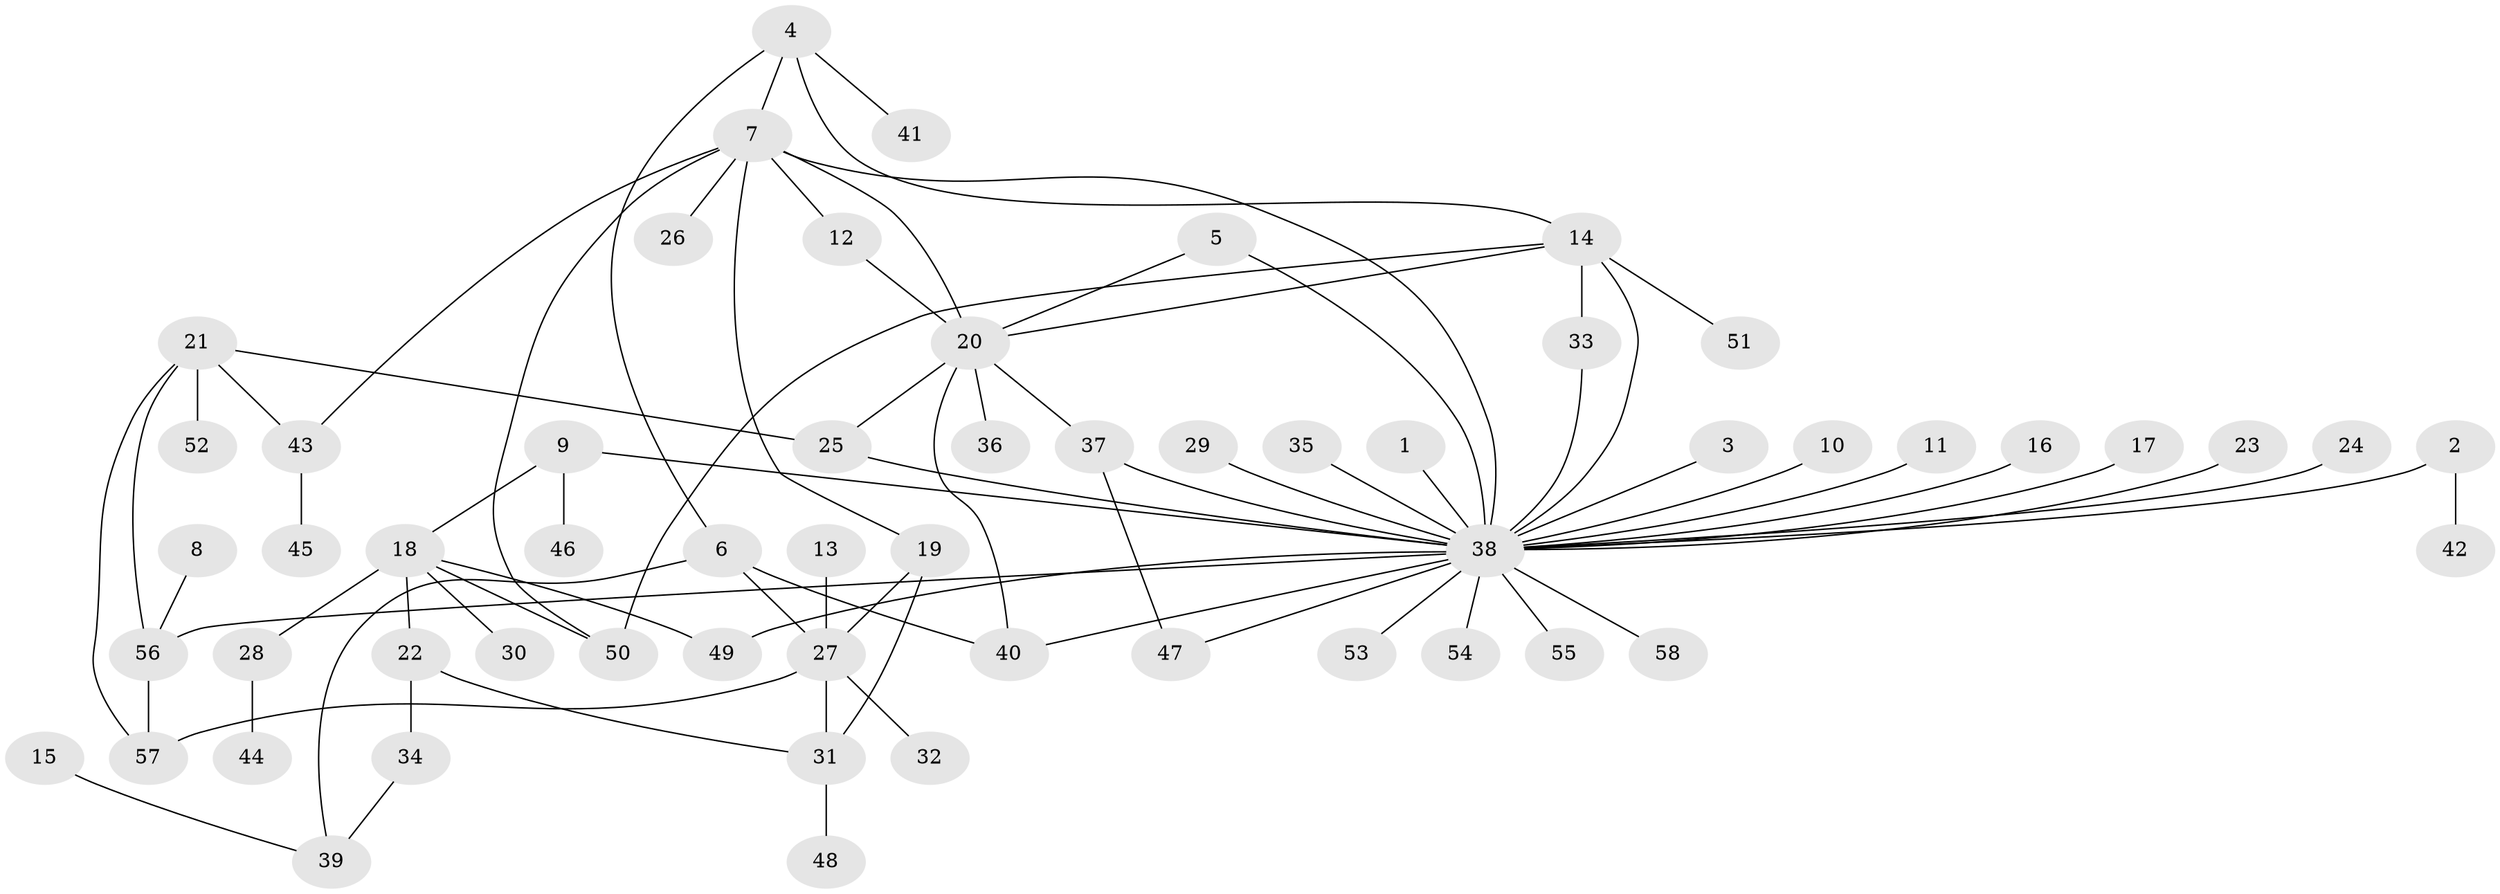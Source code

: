// original degree distribution, {10: 0.017391304347826087, 5: 0.05217391304347826, 1: 0.5565217391304348, 29: 0.008695652173913044, 3: 0.05217391304347826, 8: 0.034782608695652174, 2: 0.20869565217391303, 4: 0.06086956521739131, 9: 0.008695652173913044}
// Generated by graph-tools (version 1.1) at 2025/01/03/09/25 03:01:56]
// undirected, 58 vertices, 78 edges
graph export_dot {
graph [start="1"]
  node [color=gray90,style=filled];
  1;
  2;
  3;
  4;
  5;
  6;
  7;
  8;
  9;
  10;
  11;
  12;
  13;
  14;
  15;
  16;
  17;
  18;
  19;
  20;
  21;
  22;
  23;
  24;
  25;
  26;
  27;
  28;
  29;
  30;
  31;
  32;
  33;
  34;
  35;
  36;
  37;
  38;
  39;
  40;
  41;
  42;
  43;
  44;
  45;
  46;
  47;
  48;
  49;
  50;
  51;
  52;
  53;
  54;
  55;
  56;
  57;
  58;
  1 -- 38 [weight=1.0];
  2 -- 38 [weight=1.0];
  2 -- 42 [weight=1.0];
  3 -- 38 [weight=1.0];
  4 -- 6 [weight=1.0];
  4 -- 7 [weight=1.0];
  4 -- 14 [weight=1.0];
  4 -- 41 [weight=1.0];
  5 -- 20 [weight=1.0];
  5 -- 38 [weight=1.0];
  6 -- 27 [weight=1.0];
  6 -- 39 [weight=1.0];
  6 -- 40 [weight=1.0];
  7 -- 12 [weight=1.0];
  7 -- 19 [weight=1.0];
  7 -- 20 [weight=1.0];
  7 -- 26 [weight=1.0];
  7 -- 38 [weight=1.0];
  7 -- 43 [weight=1.0];
  7 -- 50 [weight=1.0];
  8 -- 56 [weight=1.0];
  9 -- 18 [weight=1.0];
  9 -- 38 [weight=2.0];
  9 -- 46 [weight=1.0];
  10 -- 38 [weight=1.0];
  11 -- 38 [weight=1.0];
  12 -- 20 [weight=1.0];
  13 -- 27 [weight=1.0];
  14 -- 20 [weight=1.0];
  14 -- 33 [weight=1.0];
  14 -- 38 [weight=1.0];
  14 -- 50 [weight=1.0];
  14 -- 51 [weight=1.0];
  15 -- 39 [weight=1.0];
  16 -- 38 [weight=1.0];
  17 -- 38 [weight=1.0];
  18 -- 22 [weight=1.0];
  18 -- 28 [weight=1.0];
  18 -- 30 [weight=1.0];
  18 -- 49 [weight=1.0];
  18 -- 50 [weight=1.0];
  19 -- 27 [weight=1.0];
  19 -- 31 [weight=1.0];
  20 -- 25 [weight=1.0];
  20 -- 36 [weight=1.0];
  20 -- 37 [weight=1.0];
  20 -- 40 [weight=1.0];
  21 -- 25 [weight=1.0];
  21 -- 43 [weight=1.0];
  21 -- 52 [weight=1.0];
  21 -- 56 [weight=1.0];
  21 -- 57 [weight=1.0];
  22 -- 31 [weight=1.0];
  22 -- 34 [weight=1.0];
  23 -- 38 [weight=1.0];
  24 -- 38 [weight=1.0];
  25 -- 38 [weight=1.0];
  27 -- 31 [weight=2.0];
  27 -- 32 [weight=1.0];
  27 -- 57 [weight=1.0];
  28 -- 44 [weight=1.0];
  29 -- 38 [weight=1.0];
  31 -- 48 [weight=1.0];
  33 -- 38 [weight=1.0];
  34 -- 39 [weight=1.0];
  35 -- 38 [weight=1.0];
  37 -- 38 [weight=1.0];
  37 -- 47 [weight=1.0];
  38 -- 40 [weight=1.0];
  38 -- 47 [weight=1.0];
  38 -- 49 [weight=1.0];
  38 -- 53 [weight=1.0];
  38 -- 54 [weight=1.0];
  38 -- 55 [weight=1.0];
  38 -- 56 [weight=1.0];
  38 -- 58 [weight=1.0];
  43 -- 45 [weight=1.0];
  56 -- 57 [weight=1.0];
}
